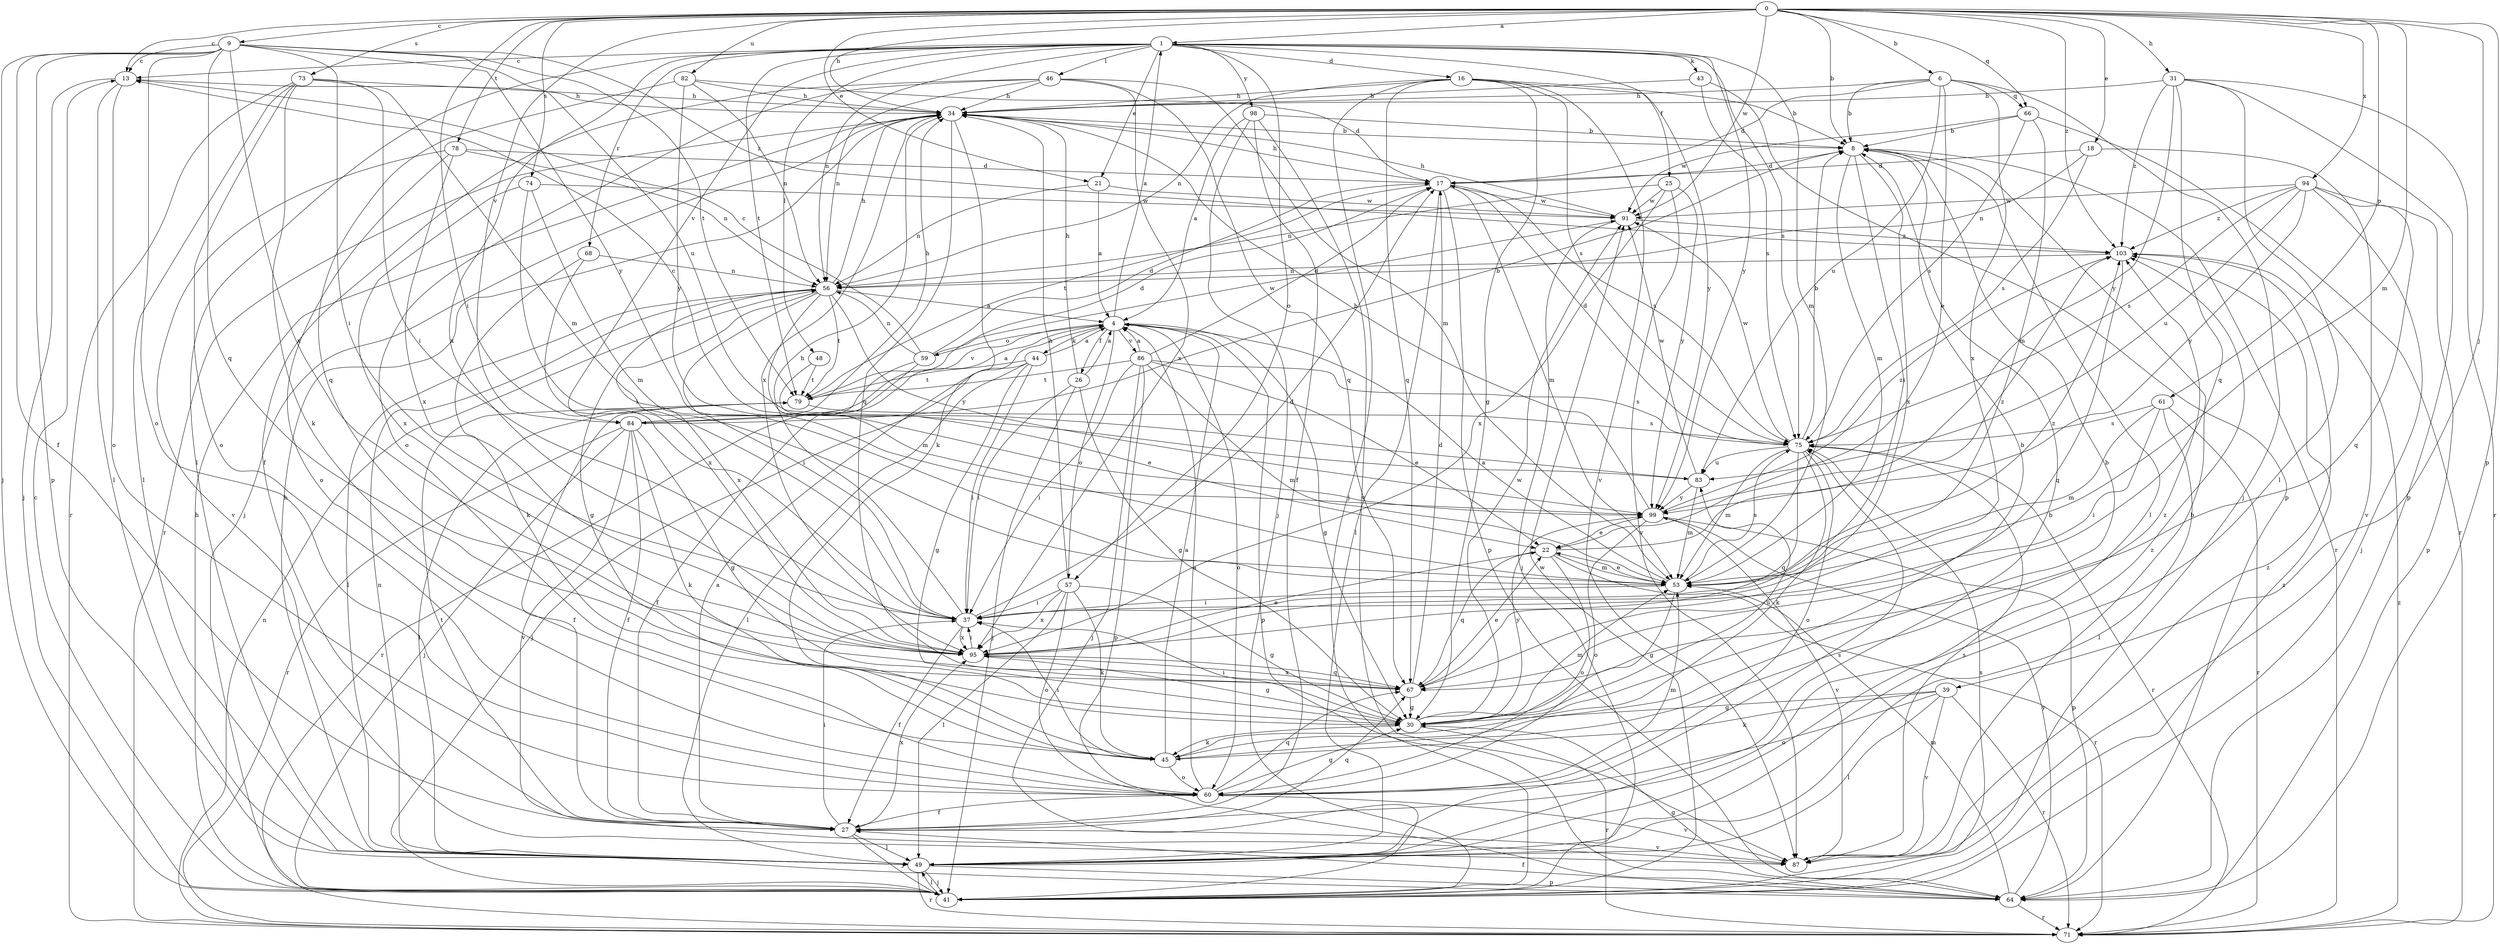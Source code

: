 strict digraph  {
0;
1;
4;
6;
8;
9;
13;
16;
17;
18;
21;
22;
25;
26;
27;
30;
31;
34;
37;
39;
41;
43;
44;
45;
46;
48;
49;
53;
56;
57;
59;
60;
61;
64;
66;
67;
68;
71;
73;
74;
75;
78;
79;
82;
83;
84;
86;
87;
91;
94;
95;
98;
99;
103;
0 -> 1  [label=a];
0 -> 6  [label=b];
0 -> 8  [label=b];
0 -> 9  [label=c];
0 -> 13  [label=c];
0 -> 18  [label=e];
0 -> 21  [label=e];
0 -> 31  [label=h];
0 -> 34  [label=h];
0 -> 37  [label=i];
0 -> 39  [label=j];
0 -> 53  [label=m];
0 -> 61  [label=p];
0 -> 64  [label=p];
0 -> 66  [label=q];
0 -> 73  [label=s];
0 -> 74  [label=s];
0 -> 78  [label=t];
0 -> 82  [label=u];
0 -> 84  [label=v];
0 -> 91  [label=w];
0 -> 94  [label=x];
0 -> 103  [label=z];
1 -> 13  [label=c];
1 -> 16  [label=d];
1 -> 21  [label=e];
1 -> 25  [label=f];
1 -> 43  [label=k];
1 -> 46  [label=l];
1 -> 48  [label=l];
1 -> 49  [label=l];
1 -> 53  [label=m];
1 -> 56  [label=n];
1 -> 57  [label=o];
1 -> 68  [label=r];
1 -> 75  [label=s];
1 -> 79  [label=t];
1 -> 84  [label=v];
1 -> 95  [label=x];
1 -> 98  [label=y];
1 -> 99  [label=y];
4 -> 1  [label=a];
4 -> 26  [label=f];
4 -> 30  [label=g];
4 -> 44  [label=k];
4 -> 57  [label=o];
4 -> 59  [label=o];
4 -> 60  [label=o];
4 -> 64  [label=p];
4 -> 84  [label=v];
4 -> 86  [label=v];
6 -> 8  [label=b];
6 -> 17  [label=d];
6 -> 22  [label=e];
6 -> 34  [label=h];
6 -> 41  [label=j];
6 -> 66  [label=q];
6 -> 83  [label=u];
6 -> 95  [label=x];
8 -> 17  [label=d];
8 -> 37  [label=i];
8 -> 49  [label=l];
8 -> 53  [label=m];
8 -> 71  [label=r];
8 -> 95  [label=x];
9 -> 13  [label=c];
9 -> 27  [label=f];
9 -> 37  [label=i];
9 -> 41  [label=j];
9 -> 60  [label=o];
9 -> 64  [label=p];
9 -> 67  [label=q];
9 -> 79  [label=t];
9 -> 83  [label=u];
9 -> 95  [label=x];
9 -> 99  [label=y];
9 -> 103  [label=z];
13 -> 34  [label=h];
13 -> 41  [label=j];
13 -> 49  [label=l];
13 -> 60  [label=o];
16 -> 8  [label=b];
16 -> 30  [label=g];
16 -> 34  [label=h];
16 -> 41  [label=j];
16 -> 56  [label=n];
16 -> 67  [label=q];
16 -> 75  [label=s];
16 -> 87  [label=v];
16 -> 99  [label=y];
17 -> 34  [label=h];
17 -> 49  [label=l];
17 -> 53  [label=m];
17 -> 64  [label=p];
17 -> 75  [label=s];
17 -> 79  [label=t];
17 -> 91  [label=w];
18 -> 17  [label=d];
18 -> 56  [label=n];
18 -> 75  [label=s];
18 -> 87  [label=v];
21 -> 4  [label=a];
21 -> 56  [label=n];
21 -> 91  [label=w];
22 -> 53  [label=m];
22 -> 60  [label=o];
22 -> 67  [label=q];
22 -> 71  [label=r];
22 -> 103  [label=z];
25 -> 56  [label=n];
25 -> 87  [label=v];
25 -> 91  [label=w];
25 -> 95  [label=x];
25 -> 99  [label=y];
26 -> 4  [label=a];
26 -> 30  [label=g];
26 -> 34  [label=h];
26 -> 37  [label=i];
26 -> 41  [label=j];
27 -> 4  [label=a];
27 -> 37  [label=i];
27 -> 41  [label=j];
27 -> 49  [label=l];
27 -> 67  [label=q];
27 -> 79  [label=t];
27 -> 87  [label=v];
27 -> 95  [label=x];
27 -> 103  [label=z];
30 -> 8  [label=b];
30 -> 37  [label=i];
30 -> 45  [label=k];
30 -> 53  [label=m];
30 -> 71  [label=r];
30 -> 83  [label=u];
30 -> 91  [label=w];
30 -> 99  [label=y];
31 -> 34  [label=h];
31 -> 49  [label=l];
31 -> 64  [label=p];
31 -> 67  [label=q];
31 -> 71  [label=r];
31 -> 99  [label=y];
31 -> 103  [label=z];
34 -> 8  [label=b];
34 -> 41  [label=j];
34 -> 45  [label=k];
34 -> 67  [label=q];
34 -> 71  [label=r];
34 -> 95  [label=x];
37 -> 17  [label=d];
37 -> 27  [label=f];
37 -> 34  [label=h];
37 -> 95  [label=x];
39 -> 30  [label=g];
39 -> 45  [label=k];
39 -> 49  [label=l];
39 -> 60  [label=o];
39 -> 71  [label=r];
39 -> 87  [label=v];
41 -> 13  [label=c];
41 -> 34  [label=h];
41 -> 49  [label=l];
41 -> 75  [label=s];
41 -> 91  [label=w];
41 -> 103  [label=z];
43 -> 34  [label=h];
43 -> 64  [label=p];
43 -> 75  [label=s];
44 -> 4  [label=a];
44 -> 30  [label=g];
44 -> 37  [label=i];
44 -> 41  [label=j];
44 -> 49  [label=l];
44 -> 79  [label=t];
45 -> 4  [label=a];
45 -> 8  [label=b];
45 -> 37  [label=i];
45 -> 60  [label=o];
45 -> 103  [label=z];
46 -> 27  [label=f];
46 -> 34  [label=h];
46 -> 53  [label=m];
46 -> 56  [label=n];
46 -> 60  [label=o];
46 -> 67  [label=q];
46 -> 95  [label=x];
48 -> 22  [label=e];
48 -> 79  [label=t];
49 -> 8  [label=b];
49 -> 34  [label=h];
49 -> 41  [label=j];
49 -> 56  [label=n];
49 -> 64  [label=p];
49 -> 71  [label=r];
49 -> 75  [label=s];
53 -> 4  [label=a];
53 -> 22  [label=e];
53 -> 30  [label=g];
53 -> 37  [label=i];
53 -> 75  [label=s];
53 -> 103  [label=z];
56 -> 4  [label=a];
56 -> 30  [label=g];
56 -> 34  [label=h];
56 -> 37  [label=i];
56 -> 49  [label=l];
56 -> 53  [label=m];
56 -> 79  [label=t];
56 -> 95  [label=x];
56 -> 99  [label=y];
57 -> 30  [label=g];
57 -> 34  [label=h];
57 -> 37  [label=i];
57 -> 45  [label=k];
57 -> 49  [label=l];
57 -> 60  [label=o];
57 -> 95  [label=x];
59 -> 13  [label=c];
59 -> 17  [label=d];
59 -> 27  [label=f];
59 -> 56  [label=n];
59 -> 71  [label=r];
59 -> 91  [label=w];
60 -> 4  [label=a];
60 -> 27  [label=f];
60 -> 30  [label=g];
60 -> 53  [label=m];
60 -> 67  [label=q];
60 -> 87  [label=v];
61 -> 37  [label=i];
61 -> 49  [label=l];
61 -> 53  [label=m];
61 -> 71  [label=r];
61 -> 75  [label=s];
64 -> 27  [label=f];
64 -> 30  [label=g];
64 -> 53  [label=m];
64 -> 71  [label=r];
64 -> 99  [label=y];
66 -> 8  [label=b];
66 -> 53  [label=m];
66 -> 71  [label=r];
66 -> 75  [label=s];
66 -> 91  [label=w];
67 -> 17  [label=d];
67 -> 22  [label=e];
67 -> 30  [label=g];
67 -> 95  [label=x];
68 -> 45  [label=k];
68 -> 56  [label=n];
68 -> 95  [label=x];
71 -> 56  [label=n];
71 -> 103  [label=z];
73 -> 34  [label=h];
73 -> 37  [label=i];
73 -> 45  [label=k];
73 -> 49  [label=l];
73 -> 53  [label=m];
73 -> 60  [label=o];
73 -> 71  [label=r];
74 -> 37  [label=i];
74 -> 53  [label=m];
74 -> 91  [label=w];
74 -> 95  [label=x];
75 -> 8  [label=b];
75 -> 17  [label=d];
75 -> 45  [label=k];
75 -> 53  [label=m];
75 -> 60  [label=o];
75 -> 67  [label=q];
75 -> 71  [label=r];
75 -> 83  [label=u];
75 -> 91  [label=w];
78 -> 17  [label=d];
78 -> 56  [label=n];
78 -> 60  [label=o];
78 -> 87  [label=v];
78 -> 95  [label=x];
79 -> 17  [label=d];
79 -> 27  [label=f];
79 -> 49  [label=l];
79 -> 75  [label=s];
82 -> 17  [label=d];
82 -> 34  [label=h];
82 -> 56  [label=n];
82 -> 67  [label=q];
82 -> 99  [label=y];
83 -> 13  [label=c];
83 -> 53  [label=m];
83 -> 91  [label=w];
83 -> 99  [label=y];
84 -> 4  [label=a];
84 -> 8  [label=b];
84 -> 27  [label=f];
84 -> 30  [label=g];
84 -> 34  [label=h];
84 -> 41  [label=j];
84 -> 45  [label=k];
84 -> 71  [label=r];
84 -> 87  [label=v];
86 -> 4  [label=a];
86 -> 17  [label=d];
86 -> 22  [label=e];
86 -> 37  [label=i];
86 -> 41  [label=j];
86 -> 53  [label=m];
86 -> 64  [label=p];
86 -> 75  [label=s];
86 -> 79  [label=t];
87 -> 8  [label=b];
87 -> 75  [label=s];
87 -> 103  [label=z];
91 -> 34  [label=h];
91 -> 41  [label=j];
91 -> 103  [label=z];
94 -> 41  [label=j];
94 -> 64  [label=p];
94 -> 67  [label=q];
94 -> 75  [label=s];
94 -> 83  [label=u];
94 -> 91  [label=w];
94 -> 99  [label=y];
94 -> 103  [label=z];
95 -> 22  [label=e];
95 -> 30  [label=g];
95 -> 37  [label=i];
95 -> 67  [label=q];
98 -> 4  [label=a];
98 -> 8  [label=b];
98 -> 27  [label=f];
98 -> 41  [label=j];
98 -> 87  [label=v];
99 -> 22  [label=e];
99 -> 34  [label=h];
99 -> 60  [label=o];
99 -> 64  [label=p];
99 -> 87  [label=v];
99 -> 103  [label=z];
103 -> 56  [label=n];
103 -> 67  [label=q];
}
